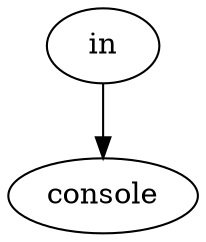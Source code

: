# STDIO Example
# ------------------------------------------------------------------------------
# A simple STDIN / STDOUT example. This script is used in the getting started
# guide:
#
# https://vector.dev/docs/setup/guides/getting-started

digraph {
  subgraph sources {
    in [
      type = "stdin"
    ]
  }

  subgraph sinks {
    console [
      type = "console"
      encoding = "text"
    ]
  }

  in -> console
}
